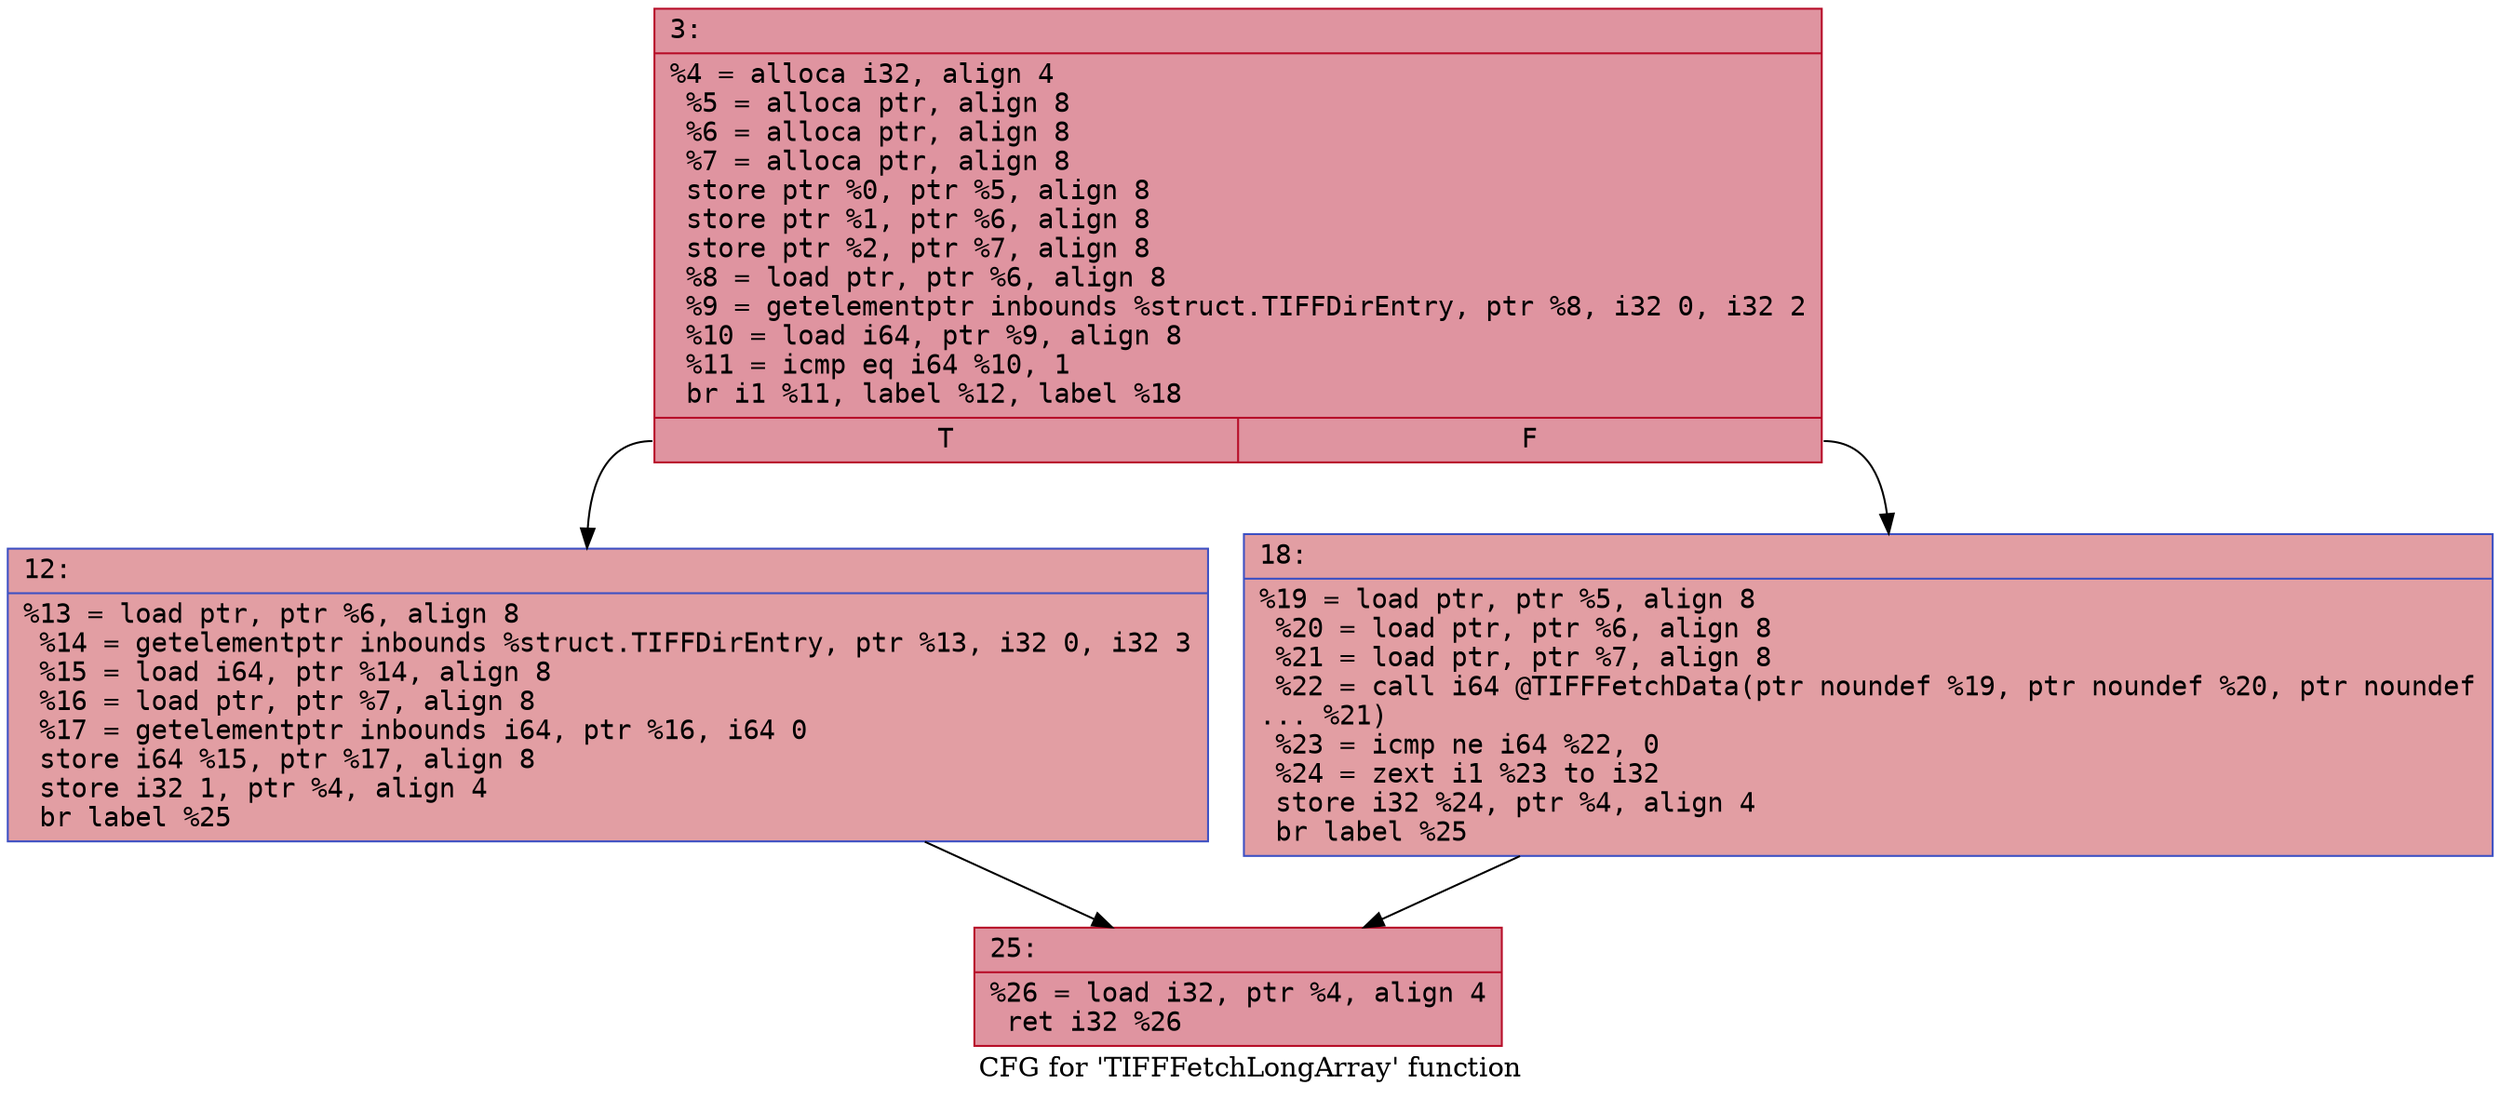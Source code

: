 digraph "CFG for 'TIFFFetchLongArray' function" {
	label="CFG for 'TIFFFetchLongArray' function";

	Node0x600003041f40 [shape=record,color="#b70d28ff", style=filled, fillcolor="#b70d2870" fontname="Courier",label="{3:\l|  %4 = alloca i32, align 4\l  %5 = alloca ptr, align 8\l  %6 = alloca ptr, align 8\l  %7 = alloca ptr, align 8\l  store ptr %0, ptr %5, align 8\l  store ptr %1, ptr %6, align 8\l  store ptr %2, ptr %7, align 8\l  %8 = load ptr, ptr %6, align 8\l  %9 = getelementptr inbounds %struct.TIFFDirEntry, ptr %8, i32 0, i32 2\l  %10 = load i64, ptr %9, align 8\l  %11 = icmp eq i64 %10, 1\l  br i1 %11, label %12, label %18\l|{<s0>T|<s1>F}}"];
	Node0x600003041f40:s0 -> Node0x600003041f90[tooltip="3 -> 12\nProbability 50.00%" ];
	Node0x600003041f40:s1 -> Node0x600003041fe0[tooltip="3 -> 18\nProbability 50.00%" ];
	Node0x600003041f90 [shape=record,color="#3d50c3ff", style=filled, fillcolor="#be242e70" fontname="Courier",label="{12:\l|  %13 = load ptr, ptr %6, align 8\l  %14 = getelementptr inbounds %struct.TIFFDirEntry, ptr %13, i32 0, i32 3\l  %15 = load i64, ptr %14, align 8\l  %16 = load ptr, ptr %7, align 8\l  %17 = getelementptr inbounds i64, ptr %16, i64 0\l  store i64 %15, ptr %17, align 8\l  store i32 1, ptr %4, align 4\l  br label %25\l}"];
	Node0x600003041f90 -> Node0x600003042030[tooltip="12 -> 25\nProbability 100.00%" ];
	Node0x600003041fe0 [shape=record,color="#3d50c3ff", style=filled, fillcolor="#be242e70" fontname="Courier",label="{18:\l|  %19 = load ptr, ptr %5, align 8\l  %20 = load ptr, ptr %6, align 8\l  %21 = load ptr, ptr %7, align 8\l  %22 = call i64 @TIFFFetchData(ptr noundef %19, ptr noundef %20, ptr noundef\l... %21)\l  %23 = icmp ne i64 %22, 0\l  %24 = zext i1 %23 to i32\l  store i32 %24, ptr %4, align 4\l  br label %25\l}"];
	Node0x600003041fe0 -> Node0x600003042030[tooltip="18 -> 25\nProbability 100.00%" ];
	Node0x600003042030 [shape=record,color="#b70d28ff", style=filled, fillcolor="#b70d2870" fontname="Courier",label="{25:\l|  %26 = load i32, ptr %4, align 4\l  ret i32 %26\l}"];
}
